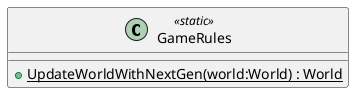 @startuml
class GameRules <<static>> {
    + {static} UpdateWorldWithNextGen(world:World) : World
}
@enduml
